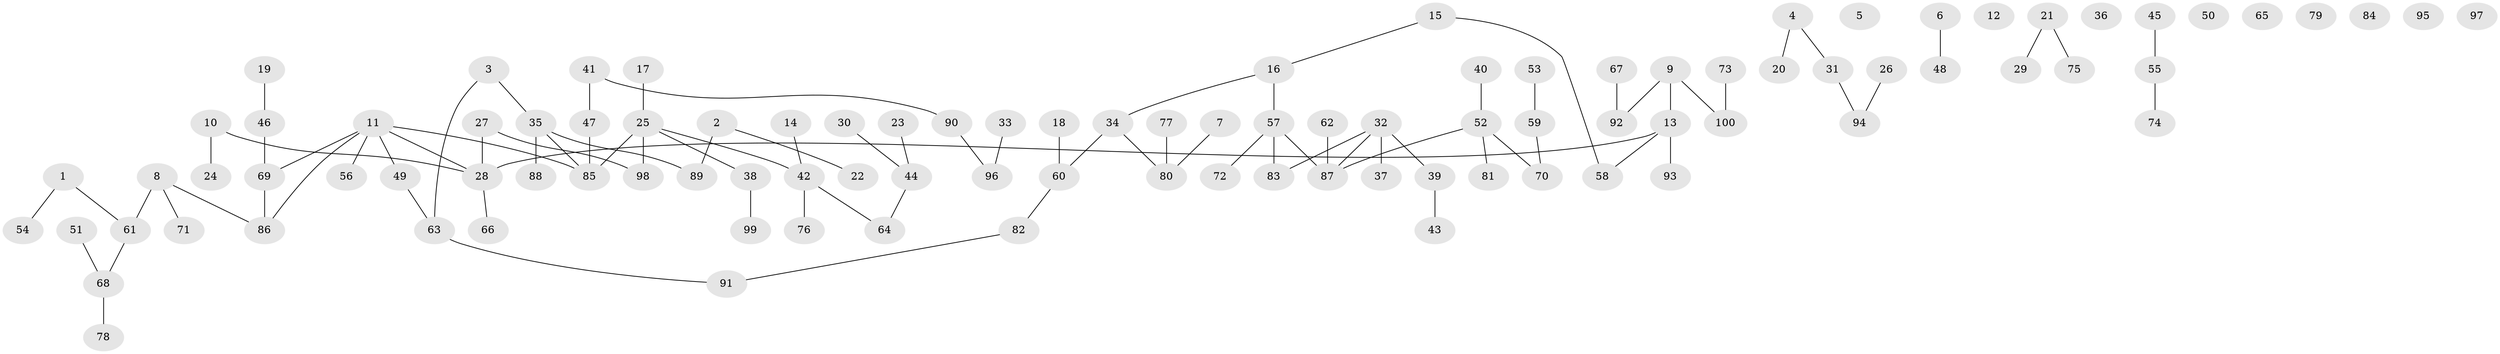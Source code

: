 // coarse degree distribution, {1: 0.4482758620689655, 3: 0.27586206896551724, 4: 0.10344827586206896, 2: 0.13793103448275862, 5: 0.034482758620689655}
// Generated by graph-tools (version 1.1) at 2025/35/03/04/25 23:35:55]
// undirected, 100 vertices, 91 edges
graph export_dot {
  node [color=gray90,style=filled];
  1;
  2;
  3;
  4;
  5;
  6;
  7;
  8;
  9;
  10;
  11;
  12;
  13;
  14;
  15;
  16;
  17;
  18;
  19;
  20;
  21;
  22;
  23;
  24;
  25;
  26;
  27;
  28;
  29;
  30;
  31;
  32;
  33;
  34;
  35;
  36;
  37;
  38;
  39;
  40;
  41;
  42;
  43;
  44;
  45;
  46;
  47;
  48;
  49;
  50;
  51;
  52;
  53;
  54;
  55;
  56;
  57;
  58;
  59;
  60;
  61;
  62;
  63;
  64;
  65;
  66;
  67;
  68;
  69;
  70;
  71;
  72;
  73;
  74;
  75;
  76;
  77;
  78;
  79;
  80;
  81;
  82;
  83;
  84;
  85;
  86;
  87;
  88;
  89;
  90;
  91;
  92;
  93;
  94;
  95;
  96;
  97;
  98;
  99;
  100;
  1 -- 54;
  1 -- 61;
  2 -- 22;
  2 -- 89;
  3 -- 35;
  3 -- 63;
  4 -- 20;
  4 -- 31;
  6 -- 48;
  7 -- 80;
  8 -- 61;
  8 -- 71;
  8 -- 86;
  9 -- 13;
  9 -- 92;
  9 -- 100;
  10 -- 24;
  10 -- 28;
  11 -- 28;
  11 -- 49;
  11 -- 56;
  11 -- 69;
  11 -- 85;
  11 -- 86;
  13 -- 28;
  13 -- 58;
  13 -- 93;
  14 -- 42;
  15 -- 16;
  15 -- 58;
  16 -- 34;
  16 -- 57;
  17 -- 25;
  18 -- 60;
  19 -- 46;
  21 -- 29;
  21 -- 75;
  23 -- 44;
  25 -- 38;
  25 -- 42;
  25 -- 85;
  25 -- 98;
  26 -- 94;
  27 -- 28;
  27 -- 98;
  28 -- 66;
  30 -- 44;
  31 -- 94;
  32 -- 37;
  32 -- 39;
  32 -- 83;
  32 -- 87;
  33 -- 96;
  34 -- 60;
  34 -- 80;
  35 -- 85;
  35 -- 88;
  35 -- 89;
  38 -- 99;
  39 -- 43;
  40 -- 52;
  41 -- 47;
  41 -- 90;
  42 -- 64;
  42 -- 76;
  44 -- 64;
  45 -- 55;
  46 -- 69;
  47 -- 85;
  49 -- 63;
  51 -- 68;
  52 -- 70;
  52 -- 81;
  52 -- 87;
  53 -- 59;
  55 -- 74;
  57 -- 72;
  57 -- 83;
  57 -- 87;
  59 -- 70;
  60 -- 82;
  61 -- 68;
  62 -- 87;
  63 -- 91;
  67 -- 92;
  68 -- 78;
  69 -- 86;
  73 -- 100;
  77 -- 80;
  82 -- 91;
  90 -- 96;
}
